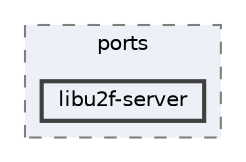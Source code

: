 digraph "external/reflect-cpp/vcpkg/ports/libu2f-server"
{
 // LATEX_PDF_SIZE
  bgcolor="transparent";
  edge [fontname=Helvetica,fontsize=10,labelfontname=Helvetica,labelfontsize=10];
  node [fontname=Helvetica,fontsize=10,shape=box,height=0.2,width=0.4];
  compound=true
  subgraph clusterdir_df60b2f324da79eef08d334ef7853e86 {
    graph [ bgcolor="#edf0f7", pencolor="grey50", label="ports", fontname=Helvetica,fontsize=10 style="filled,dashed", URL="dir_df60b2f324da79eef08d334ef7853e86.html",tooltip=""]
  dir_00b9eac2ce6d650dd8bdf9551b65697c [label="libu2f-server", fillcolor="#edf0f7", color="grey25", style="filled,bold", URL="dir_00b9eac2ce6d650dd8bdf9551b65697c.html",tooltip=""];
  }
}
